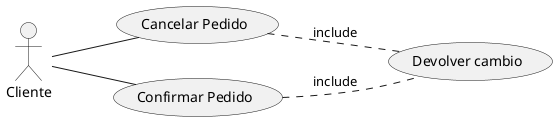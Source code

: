 
@startuml
left to right direction
 actor Cliente as g

 usecase (Cancelar Pedido)
 usecase (Confirmar Pedido)

g --(Confirmar Pedido)
g --(Cancelar Pedido)
(Devolver cambio)

(Cancelar Pedido)..(Devolver cambio): include
(Confirmar Pedido)..(Devolver cambio):include
@enduml


